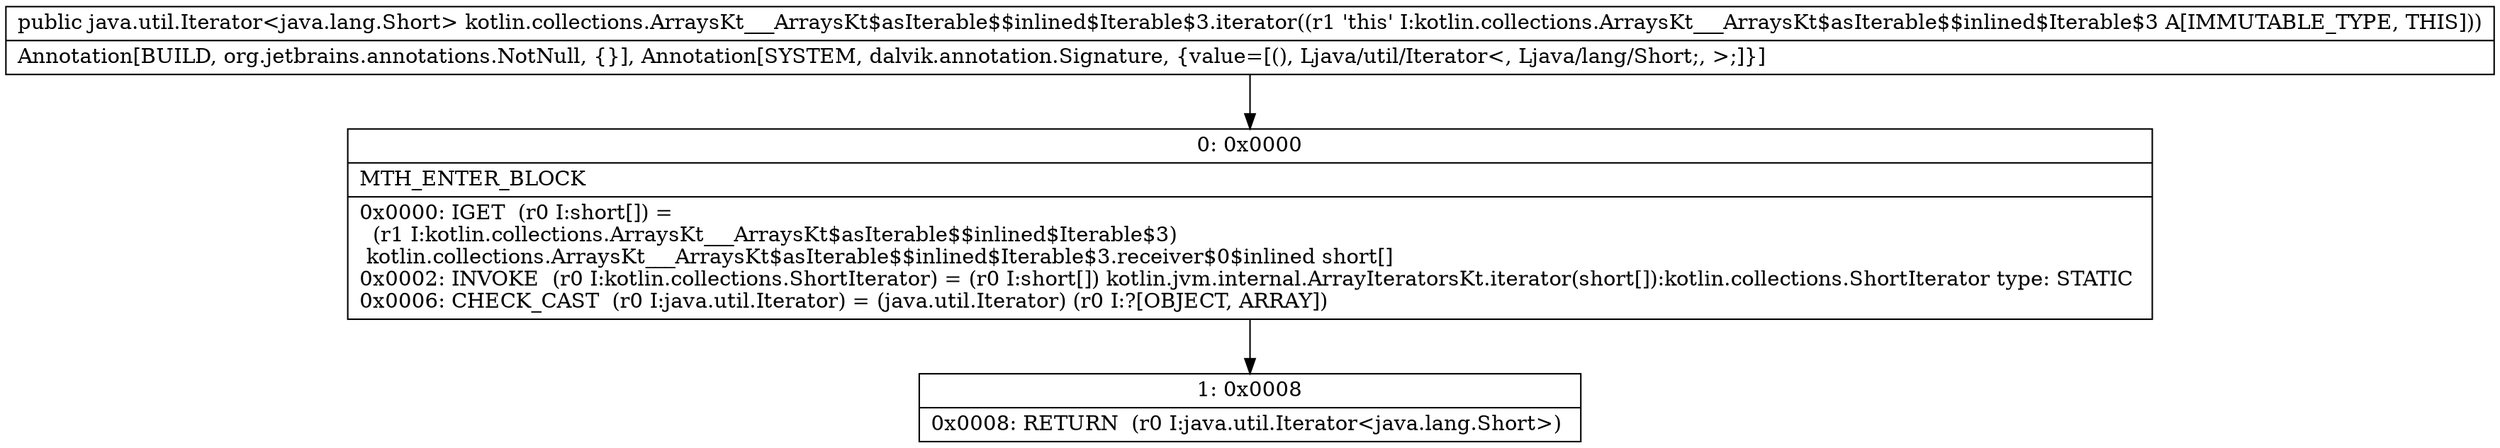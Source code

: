 digraph "CFG forkotlin.collections.ArraysKt___ArraysKt$asIterable$$inlined$Iterable$3.iterator()Ljava\/util\/Iterator;" {
Node_0 [shape=record,label="{0\:\ 0x0000|MTH_ENTER_BLOCK\l|0x0000: IGET  (r0 I:short[]) = \l  (r1 I:kotlin.collections.ArraysKt___ArraysKt$asIterable$$inlined$Iterable$3)\l kotlin.collections.ArraysKt___ArraysKt$asIterable$$inlined$Iterable$3.receiver$0$inlined short[] \l0x0002: INVOKE  (r0 I:kotlin.collections.ShortIterator) = (r0 I:short[]) kotlin.jvm.internal.ArrayIteratorsKt.iterator(short[]):kotlin.collections.ShortIterator type: STATIC \l0x0006: CHECK_CAST  (r0 I:java.util.Iterator) = (java.util.Iterator) (r0 I:?[OBJECT, ARRAY]) \l}"];
Node_1 [shape=record,label="{1\:\ 0x0008|0x0008: RETURN  (r0 I:java.util.Iterator\<java.lang.Short\>) \l}"];
MethodNode[shape=record,label="{public java.util.Iterator\<java.lang.Short\> kotlin.collections.ArraysKt___ArraysKt$asIterable$$inlined$Iterable$3.iterator((r1 'this' I:kotlin.collections.ArraysKt___ArraysKt$asIterable$$inlined$Iterable$3 A[IMMUTABLE_TYPE, THIS]))  | Annotation[BUILD, org.jetbrains.annotations.NotNull, \{\}], Annotation[SYSTEM, dalvik.annotation.Signature, \{value=[(), Ljava\/util\/Iterator\<, Ljava\/lang\/Short;, \>;]\}]\l}"];
MethodNode -> Node_0;
Node_0 -> Node_1;
}

